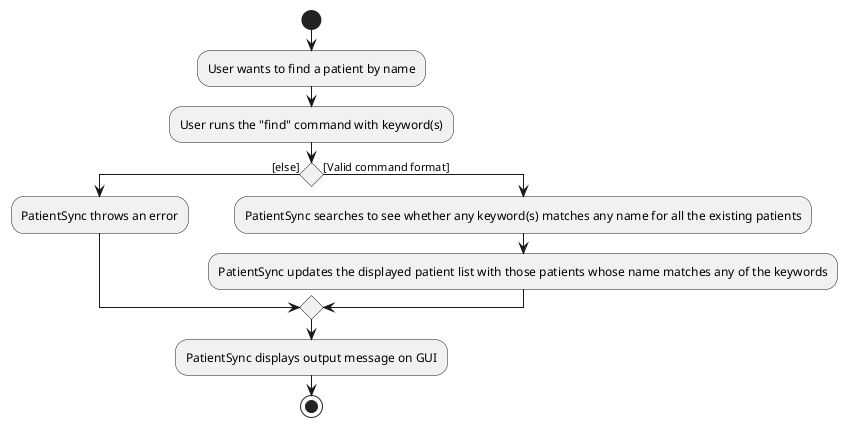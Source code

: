@startuml
start
:User wants to find a patient by name;
:User runs the "find" command with keyword(s);
if () then ([else])
    :PatientSync throws an error;
else ([Valid command format])
    :PatientSync searches to see whether any keyword(s) matches any name for all the existing patients;
    :PatientSync updates the displayed patient list with those patients whose name matches any of the keywords;
endif
:PatientSync displays output message on GUI;
stop
@enduml
